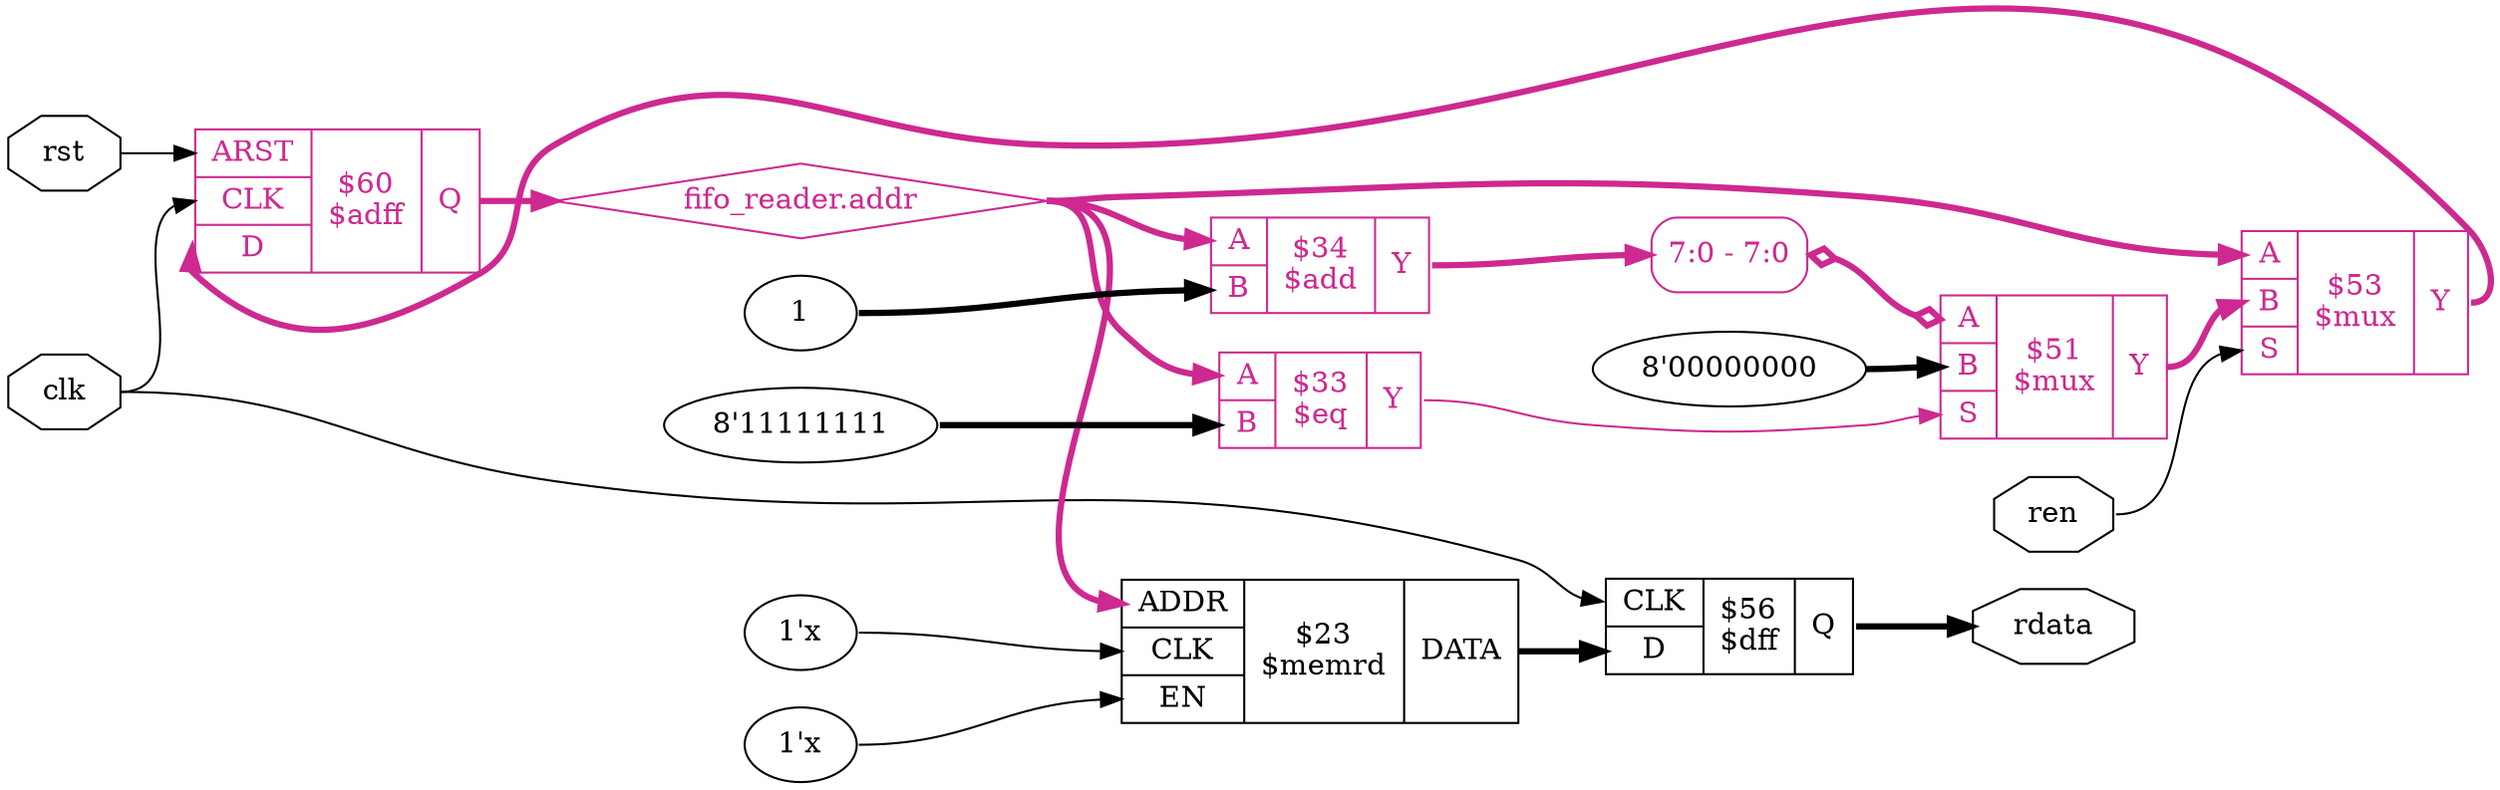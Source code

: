 digraph "fifo" {
rankdir="LR";
remincross=true;
n6 [ shape=octagon, label="clk", color="black", fontcolor="black" ];
n7 [ shape=diamond, label="fifo_reader.addr", color="maroon3", fontcolor="maroon3" ];
n8 [ shape=octagon, label="rdata", color="black", fontcolor="black" ];
n9 [ shape=octagon, label="ren", color="black", fontcolor="black" ];
n10 [ shape=octagon, label="rst", color="black", fontcolor="black" ];
v0 [ label="1" ];
c14 [ shape=record, label="{{<p11> A|<p12> B}|$34\n$add|{<p13> Y}}", color="maroon3", fontcolor="maroon3" ];
v1 [ label="8'11111111" ];
c15 [ shape=record, label="{{<p11> A|<p12> B}|$33\n$eq|{<p13> Y}}", color="maroon3", fontcolor="maroon3" ];
c20 [ shape=record, label="{{<p16> ARST|<p17> CLK|<p18> D}|$60\n$adff|{<p19> Q}}", color="maroon3", fontcolor="maroon3" ];
v3 [ label="8'00000000" ];
c22 [ shape=record, label="{{<p11> A|<p12> B|<p21> S}|$51\n$mux|{<p13> Y}}", color="maroon3", fontcolor="maroon3" ];
x2 [ shape=record, style=rounded, label="<s0> 7:0 - 7:0 ", color="maroon3", fontcolor="maroon3" ];
x2:e -> c22:p11:w [arrowhead=odiamond, arrowtail=odiamond, dir=both, color="maroon3", fontcolor="maroon3", style="setlinewidth(3)", label=""];
c23 [ shape=record, label="{{<p11> A|<p12> B|<p21> S}|$53\n$mux|{<p13> Y}}", color="maroon3", fontcolor="maroon3" ];
v4 [ label="1'x" ];
v5 [ label="1'x" ];
c27 [ shape=record, label="{{<p24> ADDR|<p17> CLK|<p25> EN}|$23\n$memrd|{<p26> DATA}}",  ];
c28 [ shape=record, label="{{<p17> CLK|<p18> D}|$56\n$dff|{<p19> Q}}",  ];
c27:p26:e -> c28:p18:w [color="black", fontcolor="black", style="setlinewidth(3)", label=""];
n10:e -> c20:p16:w [color="black", fontcolor="black", label=""];
c23:p13:e -> c20:p18:w [color="maroon3", fontcolor="maroon3", style="setlinewidth(3)", label=""];
c14:p13:e -> x2:s0:w [color="maroon3", fontcolor="maroon3", style="setlinewidth(3)", label=""];
c15:p13:e -> c22:p21:w [color="maroon3", fontcolor="maroon3", label=""];
c22:p13:e -> c23:p12:w [color="maroon3", fontcolor="maroon3", style="setlinewidth(3)", label=""];
n6:e -> c20:p17:w [color="black", fontcolor="black", label=""];
n6:e -> c28:p17:w [color="black", fontcolor="black", label=""];
c20:p19:e -> n7:w [color="maroon3", fontcolor="maroon3", style="setlinewidth(3)", label=""];
n7:e -> c14:p11:w [color="maroon3", fontcolor="maroon3", style="setlinewidth(3)", label=""];
n7:e -> c15:p11:w [color="maroon3", fontcolor="maroon3", style="setlinewidth(3)", label=""];
n7:e -> c23:p11:w [color="maroon3", fontcolor="maroon3", style="setlinewidth(3)", label=""];
n7:e -> c27:p24:w [color="maroon3", fontcolor="maroon3", style="setlinewidth(3)", label=""];
c28:p19:e -> n8:w [color="black", fontcolor="black", style="setlinewidth(3)", label=""];
n9:e -> c23:p21:w [color="black", fontcolor="black", label=""];
v0:e -> c14:p12:w [color="black", fontcolor="black", style="setlinewidth(3)", label=""];
v1:e -> c15:p12:w [color="black", fontcolor="black", style="setlinewidth(3)", label=""];
v3:e -> c22:p12:w [color="black", fontcolor="black", style="setlinewidth(3)", label=""];
v4:e -> c27:p17:w [color="black", fontcolor="black", label=""];
v5:e -> c27:p25:w [color="black", fontcolor="black", label=""];
}
